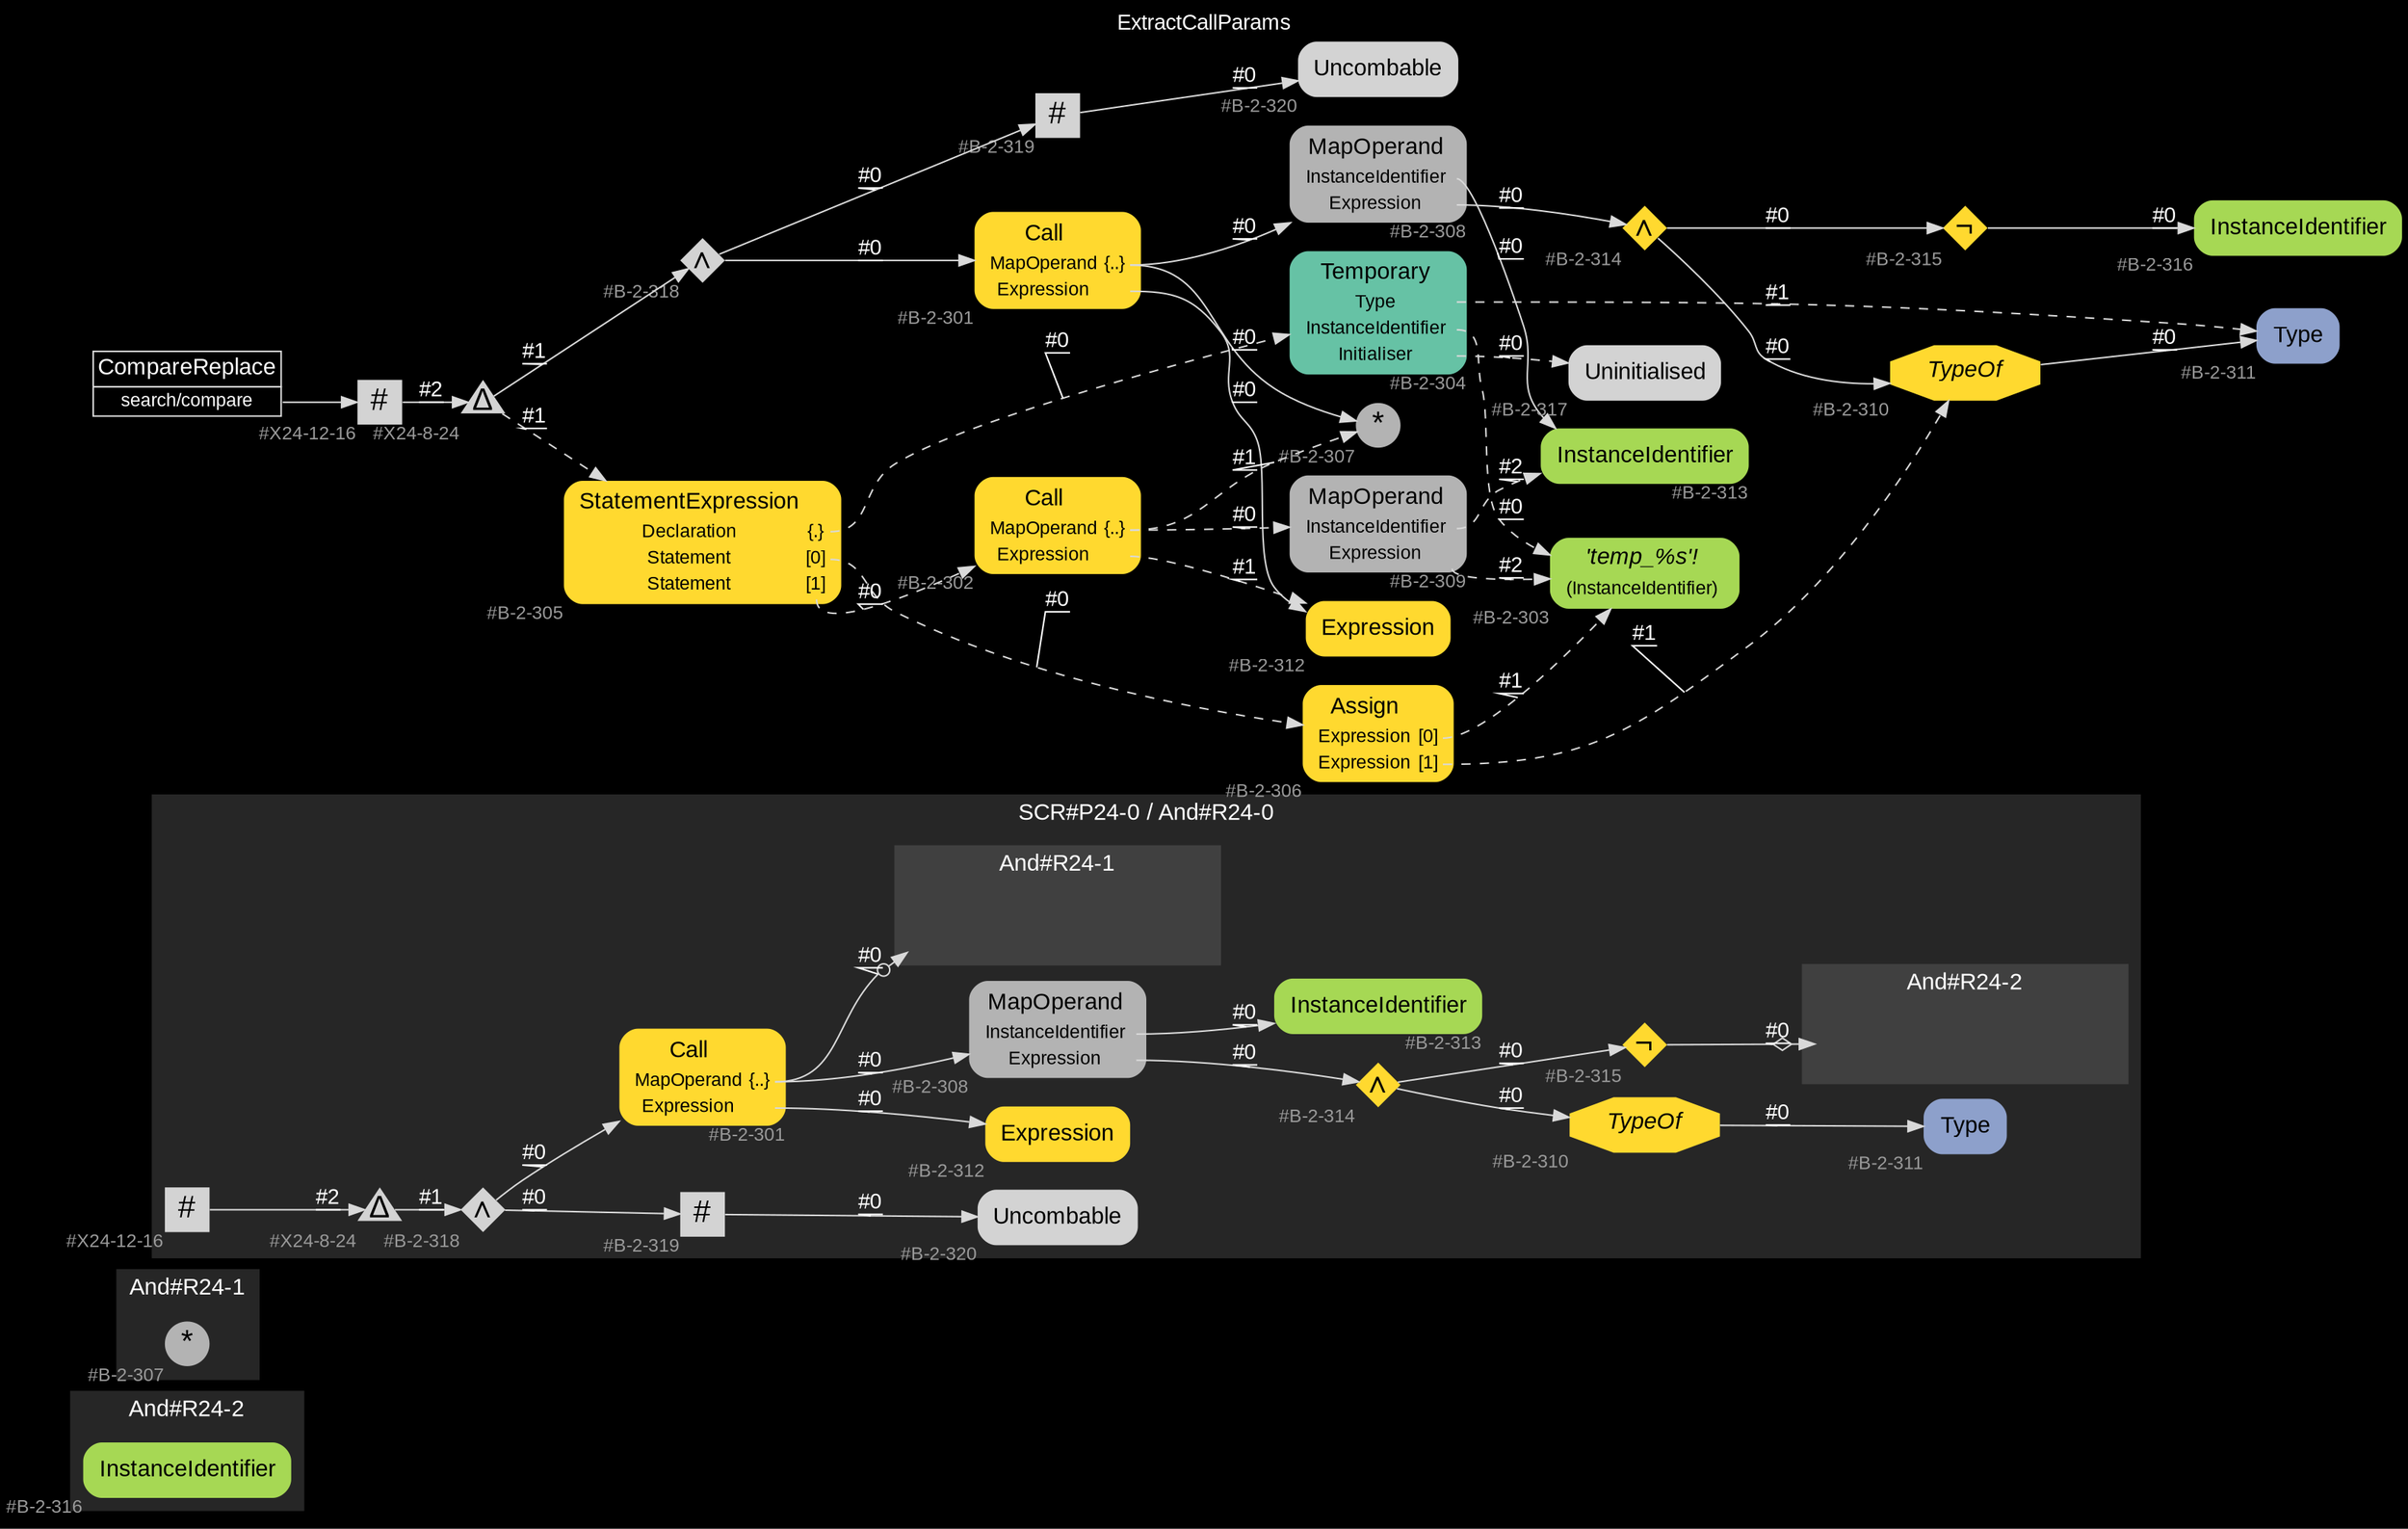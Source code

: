 digraph "ExtractCallParams" {
label = "ExtractCallParams"
labelloc = t
graph [
    rankdir = "LR"
    ranksep = 0.3
    bgcolor = black
    color = grey85
    fontcolor = white
    fontname = "Arial"
];
node [
    fontname = "Arial"
];
edge [
    fontname = "Arial"
];

// -------------------- figure And#R24-2 --------------------
// -------- region And#R24-2 ----------
subgraph "clusterAnd#R24-2" {
    label = "And#R24-2"
    style = "filled"
    color = gray15
    fontsize = "15"
    // -------- block And#R24-2/#B-2-316 ----------
    "And#R24-2/#B-2-316" [
        fillcolor = "/set28/5"
        xlabel = "#B-2-316"
        fontsize = "12"
        fontcolor = grey60
        shape = "plaintext"
        label = <<TABLE BORDER="0" CELLBORDER="0" CELLSPACING="0">
         <TR><TD><FONT COLOR="black" POINT-SIZE="15">InstanceIdentifier</FONT></TD></TR>
        </TABLE>>
        style = "rounded,filled"
    ];
    
}


// -------------------- figure And#R24-1 --------------------
// -------- region And#R24-1 ----------
subgraph "clusterAnd#R24-1" {
    label = "And#R24-1"
    style = "filled"
    color = gray15
    fontsize = "15"
    // -------- block And#R24-1/#B-2-307 ----------
    "And#R24-1/#B-2-307" [
        fillcolor = "/set28/8"
        xlabel = "#B-2-307"
        fontsize = "12"
        fontcolor = grey60
        shape = "circle"
        label = <<FONT COLOR="black" POINT-SIZE="20">*</FONT>>
        style = "filled"
        penwidth = 0.0
        fixedsize = true
        width = 0.4
        height = 0.4
    ];
    
}


// -------------------- figure And#R24-0 --------------------
// -------- region And#R24-0 ----------
subgraph "clusterAnd#R24-0" {
    label = "SCR#P24-0 / And#R24-0"
    style = "filled"
    color = gray15
    fontsize = "15"
    // -------- block And#R24-0/#X24-8-24 ----------
    "And#R24-0/#X24-8-24" [
        xlabel = "#X24-8-24"
        fontsize = "12"
        fontcolor = grey60
        shape = "triangle"
        label = <<FONT COLOR="black" POINT-SIZE="20">Δ</FONT>>
        style = "filled"
        penwidth = 0.0
        fixedsize = true
        width = 0.4
        height = 0.4
    ];
    
    // -------- block And#R24-0/#B-2-319 ----------
    "And#R24-0/#B-2-319" [
        xlabel = "#B-2-319"
        fontsize = "12"
        fontcolor = grey60
        shape = "square"
        label = <<FONT COLOR="black" POINT-SIZE="20">#</FONT>>
        style = "filled"
        penwidth = 0.0
        fixedsize = true
        width = 0.4
        height = 0.4
    ];
    
    // -------- block And#R24-0/#B-2-312 ----------
    "And#R24-0/#B-2-312" [
        fillcolor = "/set28/6"
        xlabel = "#B-2-312"
        fontsize = "12"
        fontcolor = grey60
        shape = "plaintext"
        label = <<TABLE BORDER="0" CELLBORDER="0" CELLSPACING="0">
         <TR><TD><FONT COLOR="black" POINT-SIZE="15">Expression</FONT></TD></TR>
        </TABLE>>
        style = "rounded,filled"
    ];
    
    // -------- block And#R24-0/#X24-12-16 ----------
    "And#R24-0/#X24-12-16" [
        xlabel = "#X24-12-16"
        fontsize = "12"
        fontcolor = grey60
        shape = "square"
        label = <<FONT COLOR="black" POINT-SIZE="20">#</FONT>>
        style = "filled"
        penwidth = 0.0
        fixedsize = true
        width = 0.4
        height = 0.4
    ];
    
    // -------- block And#R24-0/#B-2-301 ----------
    "And#R24-0/#B-2-301" [
        fillcolor = "/set28/6"
        xlabel = "#B-2-301"
        fontsize = "12"
        fontcolor = grey60
        shape = "plaintext"
        label = <<TABLE BORDER="0" CELLBORDER="0" CELLSPACING="0">
         <TR><TD><FONT COLOR="black" POINT-SIZE="15">Call</FONT></TD></TR>
         <TR><TD><FONT COLOR="black" POINT-SIZE="12">MapOperand</FONT></TD><TD PORT="port0"><FONT COLOR="black" POINT-SIZE="12">{..}</FONT></TD></TR>
         <TR><TD><FONT COLOR="black" POINT-SIZE="12">Expression</FONT></TD><TD PORT="port1"></TD></TR>
        </TABLE>>
        style = "rounded,filled"
    ];
    
    // -------- block And#R24-0/#B-2-311 ----------
    "And#R24-0/#B-2-311" [
        fillcolor = "/set28/3"
        xlabel = "#B-2-311"
        fontsize = "12"
        fontcolor = grey60
        shape = "plaintext"
        label = <<TABLE BORDER="0" CELLBORDER="0" CELLSPACING="0">
         <TR><TD><FONT COLOR="black" POINT-SIZE="15">Type</FONT></TD></TR>
        </TABLE>>
        style = "rounded,filled"
    ];
    
    // -------- block And#R24-0/#B-2-310 ----------
    "And#R24-0/#B-2-310" [
        fillcolor = "/set28/6"
        xlabel = "#B-2-310"
        fontsize = "12"
        fontcolor = grey60
        shape = "octagon"
        label = <<FONT COLOR="black" POINT-SIZE="15"><I>TypeOf</I></FONT>>
        style = "filled"
        penwidth = 0.0
    ];
    
    // -------- block And#R24-0/#B-2-313 ----------
    "And#R24-0/#B-2-313" [
        fillcolor = "/set28/5"
        xlabel = "#B-2-313"
        fontsize = "12"
        fontcolor = grey60
        shape = "plaintext"
        label = <<TABLE BORDER="0" CELLBORDER="0" CELLSPACING="0">
         <TR><TD><FONT COLOR="black" POINT-SIZE="15">InstanceIdentifier</FONT></TD></TR>
        </TABLE>>
        style = "rounded,filled"
    ];
    
    // -------- block And#R24-0/#B-2-308 ----------
    "And#R24-0/#B-2-308" [
        fillcolor = "/set28/8"
        xlabel = "#B-2-308"
        fontsize = "12"
        fontcolor = grey60
        shape = "plaintext"
        label = <<TABLE BORDER="0" CELLBORDER="0" CELLSPACING="0">
         <TR><TD><FONT COLOR="black" POINT-SIZE="15">MapOperand</FONT></TD></TR>
         <TR><TD><FONT COLOR="black" POINT-SIZE="12">InstanceIdentifier</FONT></TD><TD PORT="port0"></TD></TR>
         <TR><TD><FONT COLOR="black" POINT-SIZE="12">Expression</FONT></TD><TD PORT="port1"></TD></TR>
        </TABLE>>
        style = "rounded,filled"
    ];
    
    // -------- block And#R24-0/#B-2-314 ----------
    "And#R24-0/#B-2-314" [
        fillcolor = "/set28/6"
        xlabel = "#B-2-314"
        fontsize = "12"
        fontcolor = grey60
        shape = "diamond"
        label = <<FONT COLOR="black" POINT-SIZE="20">∧</FONT>>
        style = "filled"
        penwidth = 0.0
        fixedsize = true
        width = 0.4
        height = 0.4
    ];
    
    // -------- block And#R24-0/#B-2-315 ----------
    "And#R24-0/#B-2-315" [
        fillcolor = "/set28/6"
        xlabel = "#B-2-315"
        fontsize = "12"
        fontcolor = grey60
        shape = "diamond"
        label = <<FONT COLOR="black" POINT-SIZE="20">¬</FONT>>
        style = "filled"
        penwidth = 0.0
        fixedsize = true
        width = 0.4
        height = 0.4
    ];
    
    // -------- block And#R24-0/#B-2-318 ----------
    "And#R24-0/#B-2-318" [
        xlabel = "#B-2-318"
        fontsize = "12"
        fontcolor = grey60
        shape = "diamond"
        label = <<FONT COLOR="black" POINT-SIZE="20">∧</FONT>>
        style = "filled"
        penwidth = 0.0
        fixedsize = true
        width = 0.4
        height = 0.4
    ];
    
    // -------- block And#R24-0/#B-2-320 ----------
    "And#R24-0/#B-2-320" [
        xlabel = "#B-2-320"
        fontsize = "12"
        fontcolor = grey60
        shape = "plaintext"
        label = <<TABLE BORDER="0" CELLBORDER="0" CELLSPACING="0">
         <TR><TD><FONT COLOR="black" POINT-SIZE="15">Uncombable</FONT></TD></TR>
        </TABLE>>
        style = "rounded,filled"
    ];
    
    // -------- region And#R24-0/And#R24-1 ----------
    subgraph "clusterAnd#R24-0/And#R24-1" {
        label = "And#R24-1"
        style = "filled"
        color = gray25
        fontsize = "15"
        // -------- block And#R24-0/And#R24-1/#B-2-307 ----------
        "And#R24-0/And#R24-1/#B-2-307" [
            fillcolor = "/set28/8"
            xlabel = "#B-2-307"
            fontsize = "12"
            fontcolor = grey60
            shape = "none"
            style = "invisible"
        ];
        
    }
    
    // -------- region And#R24-0/And#R24-2 ----------
    subgraph "clusterAnd#R24-0/And#R24-2" {
        label = "And#R24-2"
        style = "filled"
        color = gray25
        fontsize = "15"
        // -------- block And#R24-0/And#R24-2/#B-2-316 ----------
        "And#R24-0/And#R24-2/#B-2-316" [
            fillcolor = "/set28/5"
            xlabel = "#B-2-316"
            fontsize = "12"
            fontcolor = grey60
            shape = "none"
            style = "invisible"
        ];
        
    }
    
}

"And#R24-0/#X24-8-24" -> "And#R24-0/#B-2-318" [
    label = "#1"
    decorate = true
    color = grey85
    fontcolor = white
];

"And#R24-0/#B-2-319" -> "And#R24-0/#B-2-320" [
    label = "#0"
    decorate = true
    color = grey85
    fontcolor = white
];

"And#R24-0/#X24-12-16" -> "And#R24-0/#X24-8-24" [
    label = "#2"
    decorate = true
    color = grey85
    fontcolor = white
];

"And#R24-0/#B-2-301":port0 -> "And#R24-0/And#R24-1/#B-2-307" [
    arrowhead="normalnoneodot"
    label = "#0"
    decorate = true
    color = grey85
    fontcolor = white
];

"And#R24-0/#B-2-301":port0 -> "And#R24-0/#B-2-308" [
    label = "#0"
    decorate = true
    color = grey85
    fontcolor = white
];

"And#R24-0/#B-2-301":port1 -> "And#R24-0/#B-2-312" [
    label = "#0"
    decorate = true
    color = grey85
    fontcolor = white
];

"And#R24-0/#B-2-310" -> "And#R24-0/#B-2-311" [
    label = "#0"
    decorate = true
    color = grey85
    fontcolor = white
];

"And#R24-0/#B-2-308":port0 -> "And#R24-0/#B-2-313" [
    label = "#0"
    decorate = true
    color = grey85
    fontcolor = white
];

"And#R24-0/#B-2-308":port1 -> "And#R24-0/#B-2-314" [
    label = "#0"
    decorate = true
    color = grey85
    fontcolor = white
];

"And#R24-0/#B-2-314" -> "And#R24-0/#B-2-310" [
    label = "#0"
    decorate = true
    color = grey85
    fontcolor = white
];

"And#R24-0/#B-2-314" -> "And#R24-0/#B-2-315" [
    label = "#0"
    decorate = true
    color = grey85
    fontcolor = white
];

"And#R24-0/#B-2-315" -> "And#R24-0/And#R24-2/#B-2-316" [
    arrowhead="normalnoneodiamond"
    label = "#0"
    decorate = true
    color = grey85
    fontcolor = white
];

"And#R24-0/#B-2-318" -> "And#R24-0/#B-2-301" [
    label = "#0"
    decorate = true
    color = grey85
    fontcolor = white
];

"And#R24-0/#B-2-318" -> "And#R24-0/#B-2-319" [
    label = "#0"
    decorate = true
    color = grey85
    fontcolor = white
];


// -------------------- transformation figure --------------------
// -------- block CR#X24-10-24 ----------
"CR#X24-10-24" [
    fillcolor = black
    fontsize = "12"
    fontcolor = grey60
    shape = "plaintext"
    label = <<TABLE BORDER="0" CELLBORDER="1" CELLSPACING="0">
     <TR><TD><FONT COLOR="white" POINT-SIZE="15">CompareReplace</FONT></TD></TR>
     <TR><TD PORT="port0"><FONT COLOR="white" POINT-SIZE="12">search/compare</FONT></TD></TR>
    </TABLE>>
    style = "filled"
    color = grey85
];

// -------- block #X24-12-16 ----------
"#X24-12-16" [
    xlabel = "#X24-12-16"
    fontsize = "12"
    fontcolor = grey60
    shape = "square"
    label = <<FONT COLOR="black" POINT-SIZE="20">#</FONT>>
    style = "filled"
    penwidth = 0.0
    fixedsize = true
    width = 0.4
    height = 0.4
];

// -------- block #X24-8-24 ----------
"#X24-8-24" [
    xlabel = "#X24-8-24"
    fontsize = "12"
    fontcolor = grey60
    shape = "triangle"
    label = <<FONT COLOR="black" POINT-SIZE="20">Δ</FONT>>
    style = "filled"
    penwidth = 0.0
    fixedsize = true
    width = 0.4
    height = 0.4
];

// -------- block #B-2-318 ----------
"#B-2-318" [
    xlabel = "#B-2-318"
    fontsize = "12"
    fontcolor = grey60
    shape = "diamond"
    label = <<FONT COLOR="black" POINT-SIZE="20">∧</FONT>>
    style = "filled"
    penwidth = 0.0
    fixedsize = true
    width = 0.4
    height = 0.4
];

// -------- block #B-2-301 ----------
"#B-2-301" [
    fillcolor = "/set28/6"
    xlabel = "#B-2-301"
    fontsize = "12"
    fontcolor = grey60
    shape = "plaintext"
    label = <<TABLE BORDER="0" CELLBORDER="0" CELLSPACING="0">
     <TR><TD><FONT COLOR="black" POINT-SIZE="15">Call</FONT></TD></TR>
     <TR><TD><FONT COLOR="black" POINT-SIZE="12">MapOperand</FONT></TD><TD PORT="port0"><FONT COLOR="black" POINT-SIZE="12">{..}</FONT></TD></TR>
     <TR><TD><FONT COLOR="black" POINT-SIZE="12">Expression</FONT></TD><TD PORT="port1"></TD></TR>
    </TABLE>>
    style = "rounded,filled"
];

// -------- block #B-2-307 ----------
"#B-2-307" [
    fillcolor = "/set28/8"
    xlabel = "#B-2-307"
    fontsize = "12"
    fontcolor = grey60
    shape = "circle"
    label = <<FONT COLOR="black" POINT-SIZE="20">*</FONT>>
    style = "filled"
    penwidth = 0.0
    fixedsize = true
    width = 0.4
    height = 0.4
];

// -------- block #B-2-308 ----------
"#B-2-308" [
    fillcolor = "/set28/8"
    xlabel = "#B-2-308"
    fontsize = "12"
    fontcolor = grey60
    shape = "plaintext"
    label = <<TABLE BORDER="0" CELLBORDER="0" CELLSPACING="0">
     <TR><TD><FONT COLOR="black" POINT-SIZE="15">MapOperand</FONT></TD></TR>
     <TR><TD><FONT COLOR="black" POINT-SIZE="12">InstanceIdentifier</FONT></TD><TD PORT="port0"></TD></TR>
     <TR><TD><FONT COLOR="black" POINT-SIZE="12">Expression</FONT></TD><TD PORT="port1"></TD></TR>
    </TABLE>>
    style = "rounded,filled"
];

// -------- block #B-2-313 ----------
"#B-2-313" [
    fillcolor = "/set28/5"
    xlabel = "#B-2-313"
    fontsize = "12"
    fontcolor = grey60
    shape = "plaintext"
    label = <<TABLE BORDER="0" CELLBORDER="0" CELLSPACING="0">
     <TR><TD><FONT COLOR="black" POINT-SIZE="15">InstanceIdentifier</FONT></TD></TR>
    </TABLE>>
    style = "rounded,filled"
];

// -------- block #B-2-314 ----------
"#B-2-314" [
    fillcolor = "/set28/6"
    xlabel = "#B-2-314"
    fontsize = "12"
    fontcolor = grey60
    shape = "diamond"
    label = <<FONT COLOR="black" POINT-SIZE="20">∧</FONT>>
    style = "filled"
    penwidth = 0.0
    fixedsize = true
    width = 0.4
    height = 0.4
];

// -------- block #B-2-310 ----------
"#B-2-310" [
    fillcolor = "/set28/6"
    xlabel = "#B-2-310"
    fontsize = "12"
    fontcolor = grey60
    shape = "octagon"
    label = <<FONT COLOR="black" POINT-SIZE="15"><I>TypeOf</I></FONT>>
    style = "filled"
    penwidth = 0.0
];

// -------- block #B-2-311 ----------
"#B-2-311" [
    fillcolor = "/set28/3"
    xlabel = "#B-2-311"
    fontsize = "12"
    fontcolor = grey60
    shape = "plaintext"
    label = <<TABLE BORDER="0" CELLBORDER="0" CELLSPACING="0">
     <TR><TD><FONT COLOR="black" POINT-SIZE="15">Type</FONT></TD></TR>
    </TABLE>>
    style = "rounded,filled"
];

// -------- block #B-2-315 ----------
"#B-2-315" [
    fillcolor = "/set28/6"
    xlabel = "#B-2-315"
    fontsize = "12"
    fontcolor = grey60
    shape = "diamond"
    label = <<FONT COLOR="black" POINT-SIZE="20">¬</FONT>>
    style = "filled"
    penwidth = 0.0
    fixedsize = true
    width = 0.4
    height = 0.4
];

// -------- block #B-2-316 ----------
"#B-2-316" [
    fillcolor = "/set28/5"
    xlabel = "#B-2-316"
    fontsize = "12"
    fontcolor = grey60
    shape = "plaintext"
    label = <<TABLE BORDER="0" CELLBORDER="0" CELLSPACING="0">
     <TR><TD><FONT COLOR="black" POINT-SIZE="15">InstanceIdentifier</FONT></TD></TR>
    </TABLE>>
    style = "rounded,filled"
];

// -------- block #B-2-312 ----------
"#B-2-312" [
    fillcolor = "/set28/6"
    xlabel = "#B-2-312"
    fontsize = "12"
    fontcolor = grey60
    shape = "plaintext"
    label = <<TABLE BORDER="0" CELLBORDER="0" CELLSPACING="0">
     <TR><TD><FONT COLOR="black" POINT-SIZE="15">Expression</FONT></TD></TR>
    </TABLE>>
    style = "rounded,filled"
];

// -------- block #B-2-319 ----------
"#B-2-319" [
    xlabel = "#B-2-319"
    fontsize = "12"
    fontcolor = grey60
    shape = "square"
    label = <<FONT COLOR="black" POINT-SIZE="20">#</FONT>>
    style = "filled"
    penwidth = 0.0
    fixedsize = true
    width = 0.4
    height = 0.4
];

// -------- block #B-2-320 ----------
"#B-2-320" [
    xlabel = "#B-2-320"
    fontsize = "12"
    fontcolor = grey60
    shape = "plaintext"
    label = <<TABLE BORDER="0" CELLBORDER="0" CELLSPACING="0">
     <TR><TD><FONT COLOR="black" POINT-SIZE="15">Uncombable</FONT></TD></TR>
    </TABLE>>
    style = "rounded,filled"
];

// -------- block #B-2-305 ----------
"#B-2-305" [
    fillcolor = "/set28/6"
    xlabel = "#B-2-305"
    fontsize = "12"
    fontcolor = grey60
    shape = "plaintext"
    label = <<TABLE BORDER="0" CELLBORDER="0" CELLSPACING="0">
     <TR><TD><FONT COLOR="black" POINT-SIZE="15">StatementExpression</FONT></TD></TR>
     <TR><TD><FONT COLOR="black" POINT-SIZE="12">Declaration</FONT></TD><TD PORT="port0"><FONT COLOR="black" POINT-SIZE="12">{.}</FONT></TD></TR>
     <TR><TD><FONT COLOR="black" POINT-SIZE="12">Statement</FONT></TD><TD PORT="port1"><FONT COLOR="black" POINT-SIZE="12">[0]</FONT></TD></TR>
     <TR><TD><FONT COLOR="black" POINT-SIZE="12">Statement</FONT></TD><TD PORT="port2"><FONT COLOR="black" POINT-SIZE="12">[1]</FONT></TD></TR>
    </TABLE>>
    style = "rounded,filled"
];

// -------- block #B-2-304 ----------
"#B-2-304" [
    fillcolor = "/set28/1"
    xlabel = "#B-2-304"
    fontsize = "12"
    fontcolor = grey60
    shape = "plaintext"
    label = <<TABLE BORDER="0" CELLBORDER="0" CELLSPACING="0">
     <TR><TD><FONT COLOR="black" POINT-SIZE="15">Temporary</FONT></TD></TR>
     <TR><TD><FONT COLOR="black" POINT-SIZE="12">Type</FONT></TD><TD PORT="port0"></TD></TR>
     <TR><TD><FONT COLOR="black" POINT-SIZE="12">InstanceIdentifier</FONT></TD><TD PORT="port1"></TD></TR>
     <TR><TD><FONT COLOR="black" POINT-SIZE="12">Initialiser</FONT></TD><TD PORT="port2"></TD></TR>
    </TABLE>>
    style = "rounded,filled"
];

// -------- block #B-2-303 ----------
"#B-2-303" [
    fillcolor = "/set28/5"
    xlabel = "#B-2-303"
    fontsize = "12"
    fontcolor = grey60
    shape = "plaintext"
    label = <<TABLE BORDER="0" CELLBORDER="0" CELLSPACING="0">
     <TR><TD><FONT COLOR="black" POINT-SIZE="15"><I>'temp_%s'!</I></FONT></TD></TR>
     <TR><TD><FONT COLOR="black" POINT-SIZE="12">(InstanceIdentifier)</FONT></TD><TD PORT="port0"></TD></TR>
    </TABLE>>
    style = "rounded,filled"
];

// -------- block #B-2-317 ----------
"#B-2-317" [
    xlabel = "#B-2-317"
    fontsize = "12"
    fontcolor = grey60
    shape = "plaintext"
    label = <<TABLE BORDER="0" CELLBORDER="0" CELLSPACING="0">
     <TR><TD><FONT COLOR="black" POINT-SIZE="15">Uninitialised</FONT></TD></TR>
    </TABLE>>
    style = "rounded,filled"
];

// -------- block #B-2-306 ----------
"#B-2-306" [
    fillcolor = "/set28/6"
    xlabel = "#B-2-306"
    fontsize = "12"
    fontcolor = grey60
    shape = "plaintext"
    label = <<TABLE BORDER="0" CELLBORDER="0" CELLSPACING="0">
     <TR><TD><FONT COLOR="black" POINT-SIZE="15">Assign</FONT></TD></TR>
     <TR><TD><FONT COLOR="black" POINT-SIZE="12">Expression</FONT></TD><TD PORT="port0"><FONT COLOR="black" POINT-SIZE="12">[0]</FONT></TD></TR>
     <TR><TD><FONT COLOR="black" POINT-SIZE="12">Expression</FONT></TD><TD PORT="port1"><FONT COLOR="black" POINT-SIZE="12">[1]</FONT></TD></TR>
    </TABLE>>
    style = "rounded,filled"
];

// -------- block #B-2-302 ----------
"#B-2-302" [
    fillcolor = "/set28/6"
    xlabel = "#B-2-302"
    fontsize = "12"
    fontcolor = grey60
    shape = "plaintext"
    label = <<TABLE BORDER="0" CELLBORDER="0" CELLSPACING="0">
     <TR><TD><FONT COLOR="black" POINT-SIZE="15">Call</FONT></TD></TR>
     <TR><TD><FONT COLOR="black" POINT-SIZE="12">MapOperand</FONT></TD><TD PORT="port0"><FONT COLOR="black" POINT-SIZE="12">{..}</FONT></TD></TR>
     <TR><TD><FONT COLOR="black" POINT-SIZE="12">Expression</FONT></TD><TD PORT="port1"></TD></TR>
    </TABLE>>
    style = "rounded,filled"
];

// -------- block #B-2-309 ----------
"#B-2-309" [
    fillcolor = "/set28/8"
    xlabel = "#B-2-309"
    fontsize = "12"
    fontcolor = grey60
    shape = "plaintext"
    label = <<TABLE BORDER="0" CELLBORDER="0" CELLSPACING="0">
     <TR><TD><FONT COLOR="black" POINT-SIZE="15">MapOperand</FONT></TD></TR>
     <TR><TD><FONT COLOR="black" POINT-SIZE="12">InstanceIdentifier</FONT></TD><TD PORT="port0"></TD></TR>
     <TR><TD><FONT COLOR="black" POINT-SIZE="12">Expression</FONT></TD><TD PORT="port1"></TD></TR>
    </TABLE>>
    style = "rounded,filled"
];

"CR#X24-10-24":port0 -> "#X24-12-16" [
    label = ""
    decorate = true
    color = grey85
    fontcolor = white
];

"#X24-12-16" -> "#X24-8-24" [
    label = "#2"
    decorate = true
    color = grey85
    fontcolor = white
];

"#X24-8-24" -> "#B-2-318" [
    label = "#1"
    decorate = true
    color = grey85
    fontcolor = white
];

"#X24-8-24" -> "#B-2-305" [
    style="dashed"
    label = "#1"
    decorate = true
    color = grey85
    fontcolor = white
];

"#B-2-318" -> "#B-2-301" [
    label = "#0"
    decorate = true
    color = grey85
    fontcolor = white
];

"#B-2-318" -> "#B-2-319" [
    label = "#0"
    decorate = true
    color = grey85
    fontcolor = white
];

"#B-2-301":port0 -> "#B-2-307" [
    label = "#0"
    decorate = true
    color = grey85
    fontcolor = white
];

"#B-2-301":port0 -> "#B-2-308" [
    label = "#0"
    decorate = true
    color = grey85
    fontcolor = white
];

"#B-2-301":port1 -> "#B-2-312" [
    label = "#0"
    decorate = true
    color = grey85
    fontcolor = white
];

"#B-2-308":port0 -> "#B-2-313" [
    label = "#0"
    decorate = true
    color = grey85
    fontcolor = white
];

"#B-2-308":port1 -> "#B-2-314" [
    label = "#0"
    decorate = true
    color = grey85
    fontcolor = white
];

"#B-2-314" -> "#B-2-310" [
    label = "#0"
    decorate = true
    color = grey85
    fontcolor = white
];

"#B-2-314" -> "#B-2-315" [
    label = "#0"
    decorate = true
    color = grey85
    fontcolor = white
];

"#B-2-310" -> "#B-2-311" [
    label = "#0"
    decorate = true
    color = grey85
    fontcolor = white
];

"#B-2-315" -> "#B-2-316" [
    label = "#0"
    decorate = true
    color = grey85
    fontcolor = white
];

"#B-2-319" -> "#B-2-320" [
    label = "#0"
    decorate = true
    color = grey85
    fontcolor = white
];

"#B-2-305":port0 -> "#B-2-304" [
    style="dashed"
    label = "#0"
    decorate = true
    color = grey85
    fontcolor = white
];

"#B-2-305":port1 -> "#B-2-306" [
    style="dashed"
    label = "#0"
    decorate = true
    color = grey85
    fontcolor = white
];

"#B-2-305":port2 -> "#B-2-302" [
    style="dashed"
    label = "#0"
    decorate = true
    color = grey85
    fontcolor = white
];

"#B-2-304":port0 -> "#B-2-311" [
    style="dashed"
    label = "#1"
    decorate = true
    color = grey85
    fontcolor = white
];

"#B-2-304":port1 -> "#B-2-303" [
    style="dashed"
    label = "#0"
    decorate = true
    color = grey85
    fontcolor = white
];

"#B-2-304":port2 -> "#B-2-317" [
    style="dashed"
    label = "#0"
    decorate = true
    color = grey85
    fontcolor = white
];

"#B-2-306":port0 -> "#B-2-303" [
    style="dashed"
    label = "#1"
    decorate = true
    color = grey85
    fontcolor = white
];

"#B-2-306":port1 -> "#B-2-310" [
    style="dashed"
    label = "#1"
    decorate = true
    color = grey85
    fontcolor = white
];

"#B-2-302":port0 -> "#B-2-307" [
    style="dashed"
    label = "#1"
    decorate = true
    color = grey85
    fontcolor = white
];

"#B-2-302":port0 -> "#B-2-309" [
    style="dashed"
    label = "#0"
    decorate = true
    color = grey85
    fontcolor = white
];

"#B-2-302":port1 -> "#B-2-312" [
    style="dashed"
    label = "#1"
    decorate = true
    color = grey85
    fontcolor = white
];

"#B-2-309":port0 -> "#B-2-313" [
    style="dashed"
    label = "#2"
    decorate = true
    color = grey85
    fontcolor = white
];

"#B-2-309":port1 -> "#B-2-303" [
    style="dashed"
    label = "#2"
    decorate = true
    color = grey85
    fontcolor = white
];


}
